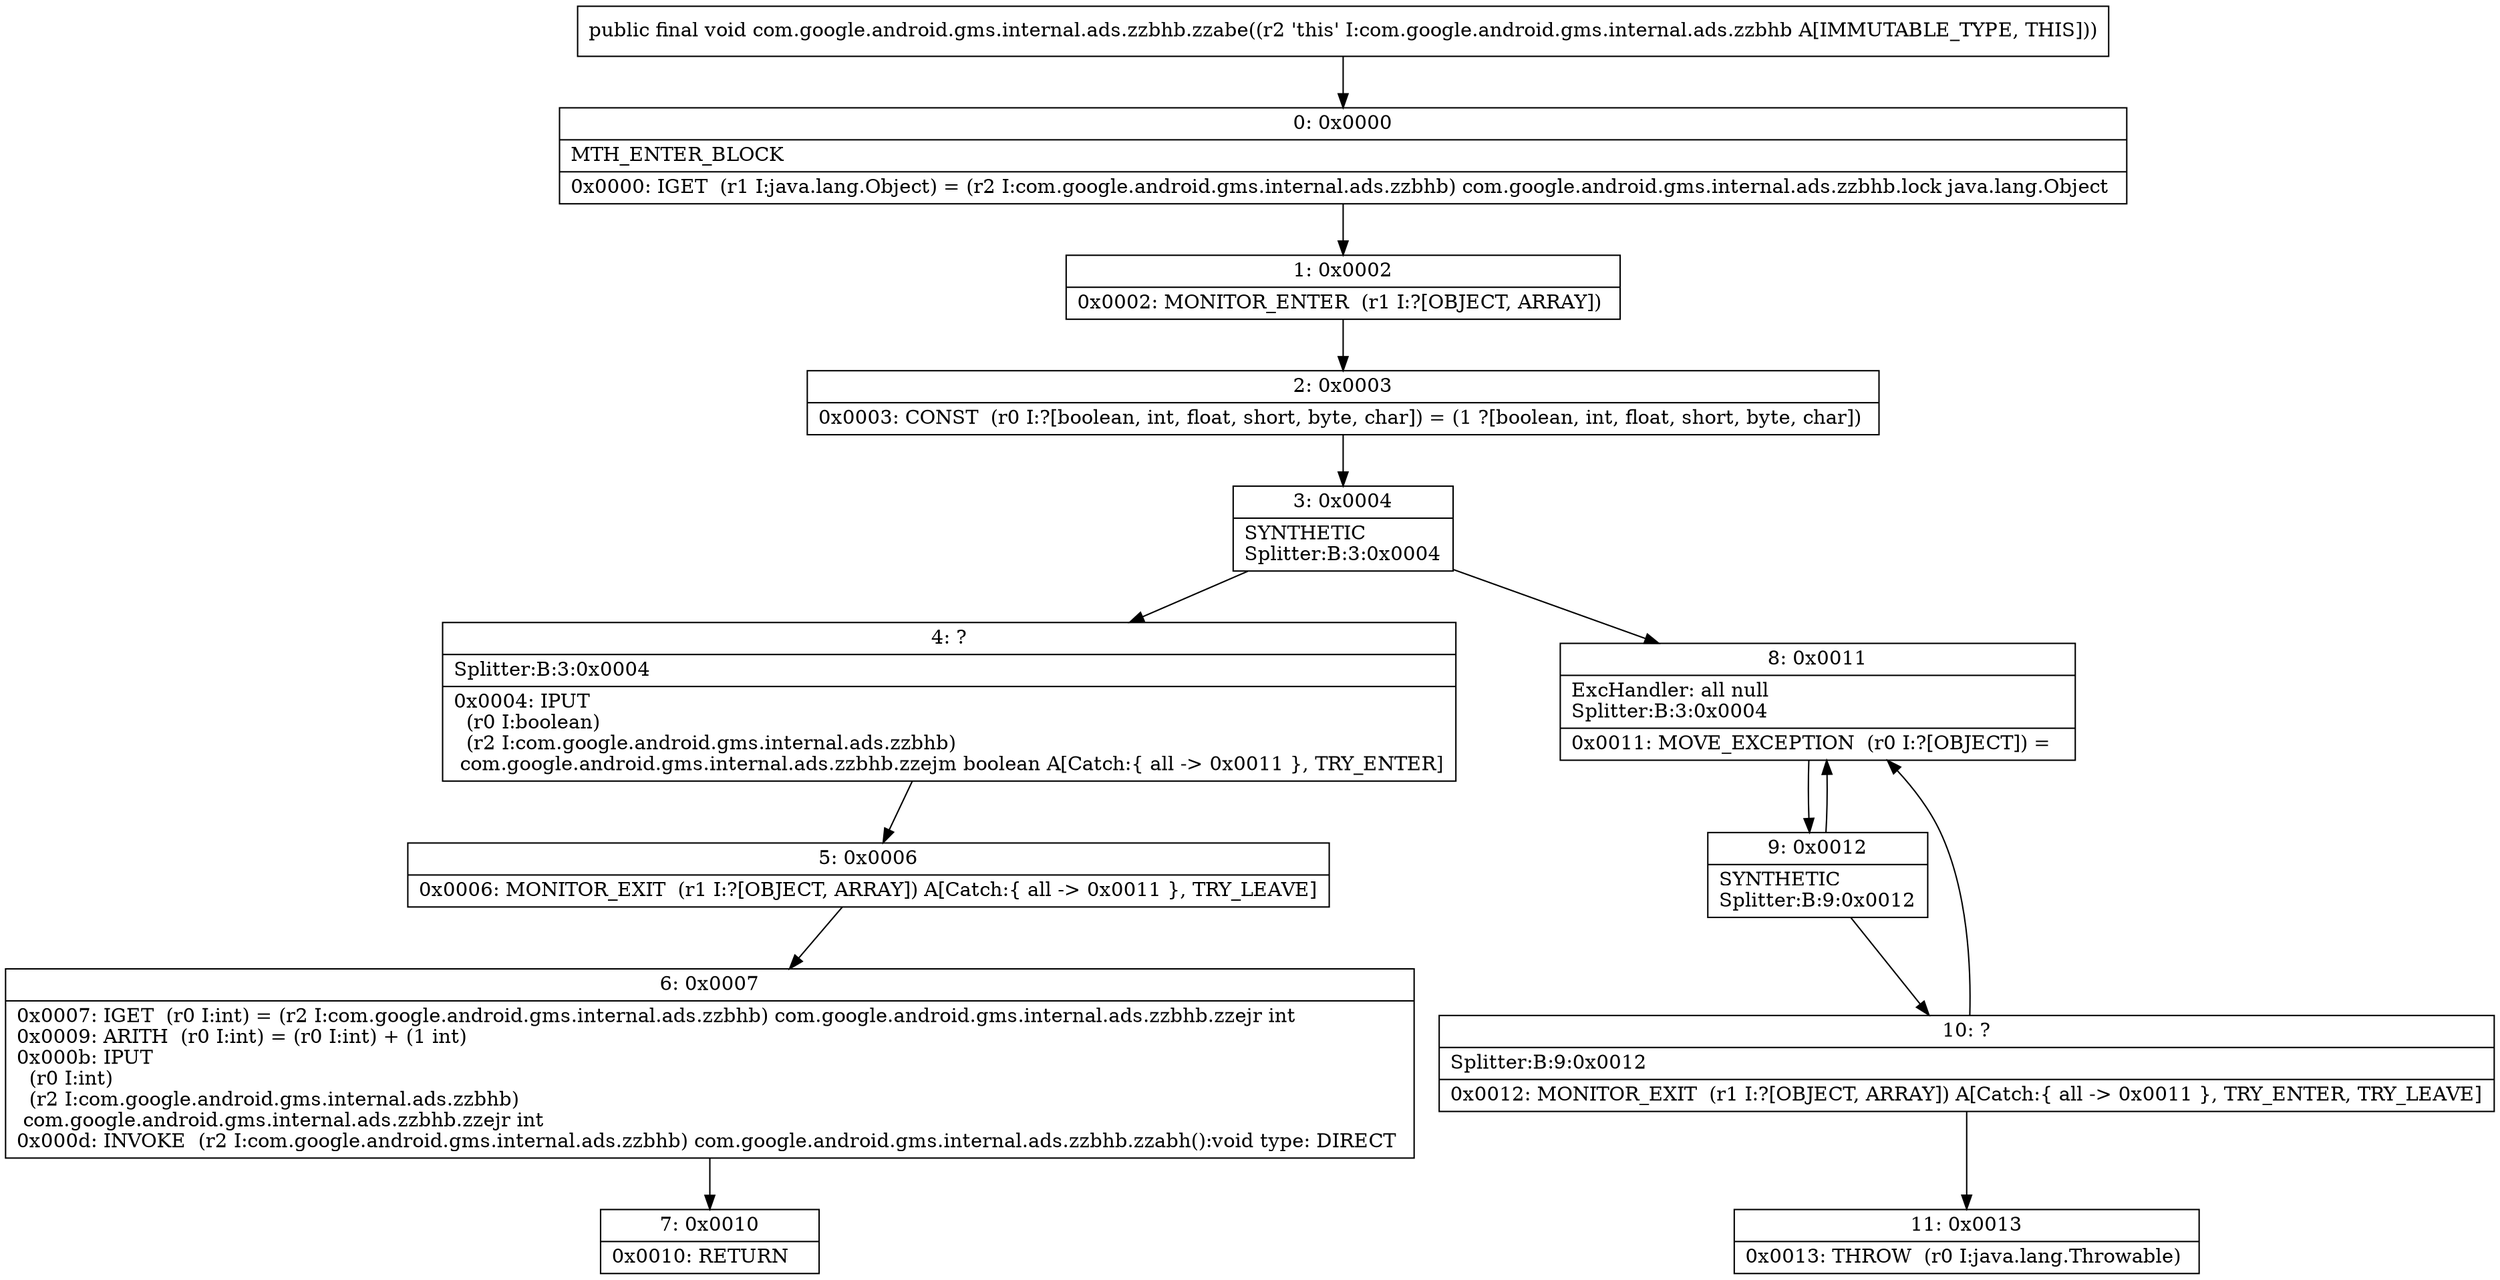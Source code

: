 digraph "CFG forcom.google.android.gms.internal.ads.zzbhb.zzabe()V" {
Node_0 [shape=record,label="{0\:\ 0x0000|MTH_ENTER_BLOCK\l|0x0000: IGET  (r1 I:java.lang.Object) = (r2 I:com.google.android.gms.internal.ads.zzbhb) com.google.android.gms.internal.ads.zzbhb.lock java.lang.Object \l}"];
Node_1 [shape=record,label="{1\:\ 0x0002|0x0002: MONITOR_ENTER  (r1 I:?[OBJECT, ARRAY]) \l}"];
Node_2 [shape=record,label="{2\:\ 0x0003|0x0003: CONST  (r0 I:?[boolean, int, float, short, byte, char]) = (1 ?[boolean, int, float, short, byte, char]) \l}"];
Node_3 [shape=record,label="{3\:\ 0x0004|SYNTHETIC\lSplitter:B:3:0x0004\l}"];
Node_4 [shape=record,label="{4\:\ ?|Splitter:B:3:0x0004\l|0x0004: IPUT  \l  (r0 I:boolean)\l  (r2 I:com.google.android.gms.internal.ads.zzbhb)\l com.google.android.gms.internal.ads.zzbhb.zzejm boolean A[Catch:\{ all \-\> 0x0011 \}, TRY_ENTER]\l}"];
Node_5 [shape=record,label="{5\:\ 0x0006|0x0006: MONITOR_EXIT  (r1 I:?[OBJECT, ARRAY]) A[Catch:\{ all \-\> 0x0011 \}, TRY_LEAVE]\l}"];
Node_6 [shape=record,label="{6\:\ 0x0007|0x0007: IGET  (r0 I:int) = (r2 I:com.google.android.gms.internal.ads.zzbhb) com.google.android.gms.internal.ads.zzbhb.zzejr int \l0x0009: ARITH  (r0 I:int) = (r0 I:int) + (1 int) \l0x000b: IPUT  \l  (r0 I:int)\l  (r2 I:com.google.android.gms.internal.ads.zzbhb)\l com.google.android.gms.internal.ads.zzbhb.zzejr int \l0x000d: INVOKE  (r2 I:com.google.android.gms.internal.ads.zzbhb) com.google.android.gms.internal.ads.zzbhb.zzabh():void type: DIRECT \l}"];
Node_7 [shape=record,label="{7\:\ 0x0010|0x0010: RETURN   \l}"];
Node_8 [shape=record,label="{8\:\ 0x0011|ExcHandler: all null\lSplitter:B:3:0x0004\l|0x0011: MOVE_EXCEPTION  (r0 I:?[OBJECT]) =  \l}"];
Node_9 [shape=record,label="{9\:\ 0x0012|SYNTHETIC\lSplitter:B:9:0x0012\l}"];
Node_10 [shape=record,label="{10\:\ ?|Splitter:B:9:0x0012\l|0x0012: MONITOR_EXIT  (r1 I:?[OBJECT, ARRAY]) A[Catch:\{ all \-\> 0x0011 \}, TRY_ENTER, TRY_LEAVE]\l}"];
Node_11 [shape=record,label="{11\:\ 0x0013|0x0013: THROW  (r0 I:java.lang.Throwable) \l}"];
MethodNode[shape=record,label="{public final void com.google.android.gms.internal.ads.zzbhb.zzabe((r2 'this' I:com.google.android.gms.internal.ads.zzbhb A[IMMUTABLE_TYPE, THIS])) }"];
MethodNode -> Node_0;
Node_0 -> Node_1;
Node_1 -> Node_2;
Node_2 -> Node_3;
Node_3 -> Node_4;
Node_3 -> Node_8;
Node_4 -> Node_5;
Node_5 -> Node_6;
Node_6 -> Node_7;
Node_8 -> Node_9;
Node_9 -> Node_10;
Node_9 -> Node_8;
Node_10 -> Node_11;
Node_10 -> Node_8;
}

